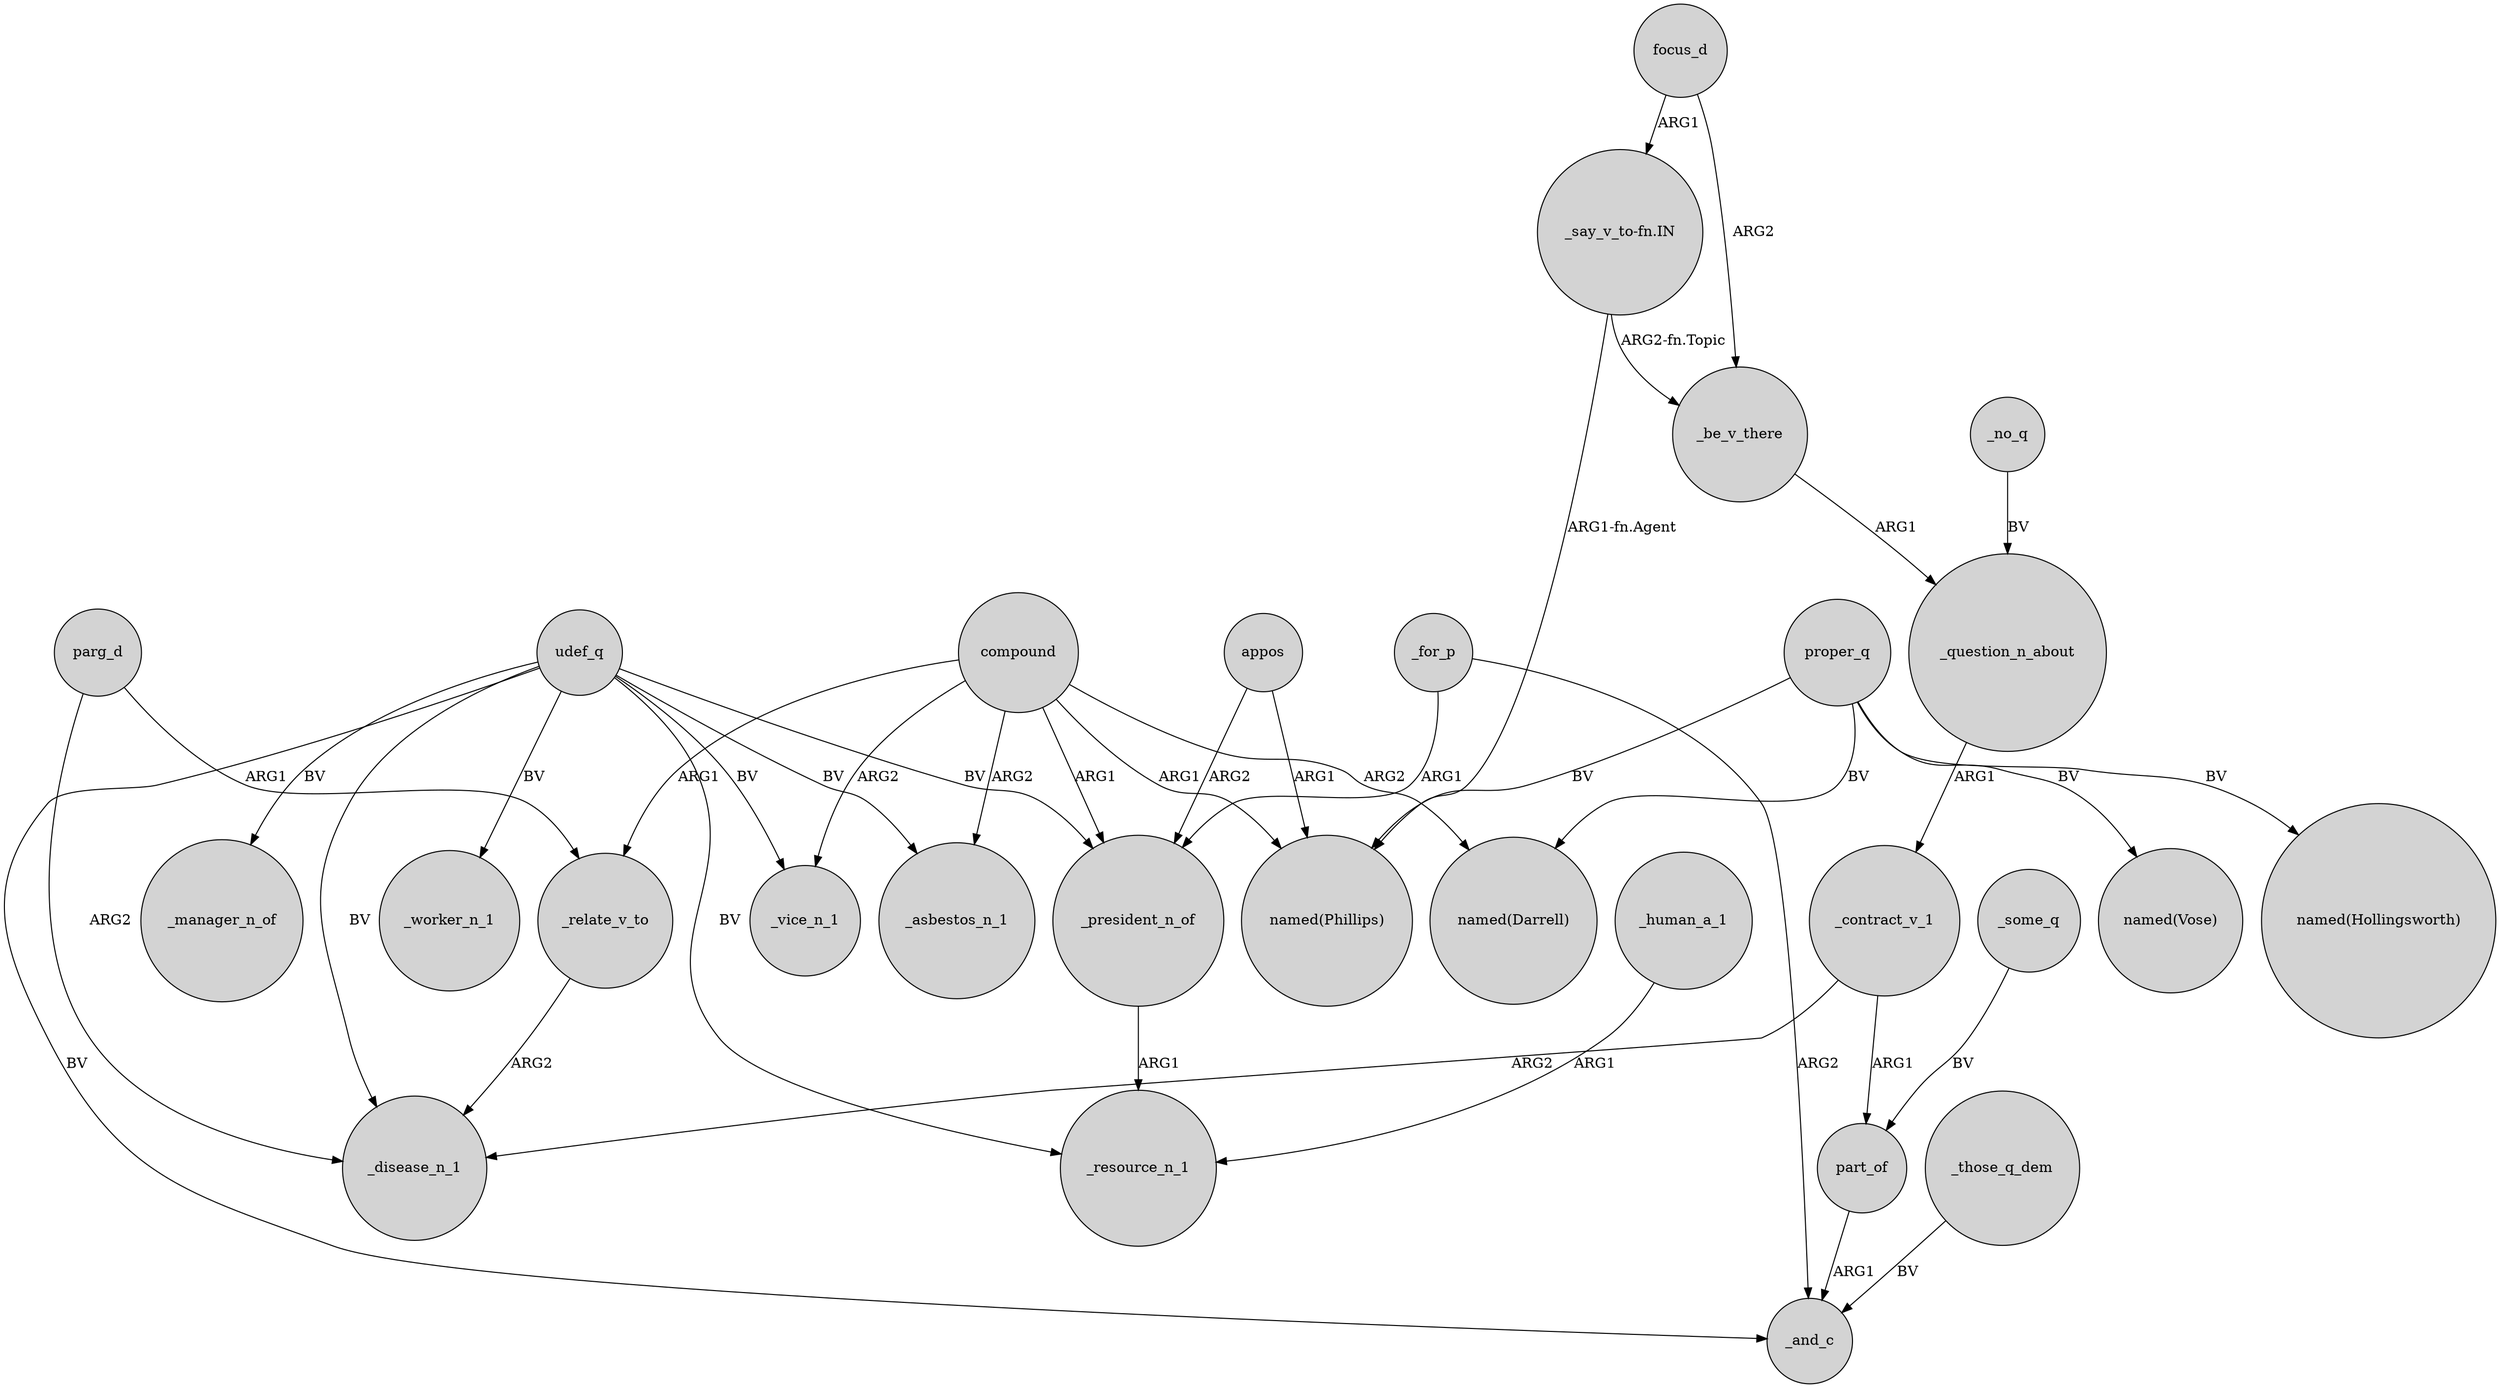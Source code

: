 digraph {
	node [shape=circle style=filled]
	parg_d -> _disease_n_1 [label=ARG2]
	compound -> _vice_n_1 [label=ARG2]
	_question_n_about -> _contract_v_1 [label=ARG1]
	"_say_v_to-fn.IN" -> "named(Phillips)" [label="ARG1-fn.Agent"]
	compound -> "named(Darrell)" [label=ARG2]
	parg_d -> _relate_v_to [label=ARG1]
	udef_q -> _worker_n_1 [label=BV]
	_no_q -> _question_n_about [label=BV]
	_for_p -> _and_c [label=ARG2]
	_human_a_1 -> _resource_n_1 [label=ARG1]
	compound -> "named(Phillips)" [label=ARG1]
	_be_v_there -> _question_n_about [label=ARG1]
	udef_q -> _vice_n_1 [label=BV]
	part_of -> _and_c [label=ARG1]
	_some_q -> part_of [label=BV]
	appos -> _president_n_of [label=ARG2]
	_those_q_dem -> _and_c [label=BV]
	udef_q -> _resource_n_1 [label=BV]
	appos -> "named(Phillips)" [label=ARG1]
	udef_q -> _president_n_of [label=BV]
	compound -> _president_n_of [label=ARG1]
	proper_q -> "named(Vose)" [label=BV]
	"_say_v_to-fn.IN" -> _be_v_there [label="ARG2-fn.Topic"]
	udef_q -> _asbestos_n_1 [label=BV]
	_relate_v_to -> _disease_n_1 [label=ARG2]
	proper_q -> "named(Hollingsworth)" [label=BV]
	udef_q -> _manager_n_of [label=BV]
	_president_n_of -> _resource_n_1 [label=ARG1]
	_contract_v_1 -> part_of [label=ARG1]
	compound -> _relate_v_to [label=ARG1]
	proper_q -> "named(Darrell)" [label=BV]
	_for_p -> _president_n_of [label=ARG1]
	_contract_v_1 -> _disease_n_1 [label=ARG2]
	udef_q -> _and_c [label=BV]
	compound -> _asbestos_n_1 [label=ARG2]
	proper_q -> "named(Phillips)" [label=BV]
	udef_q -> _disease_n_1 [label=BV]
	focus_d -> _be_v_there [label=ARG2]
	focus_d -> "_say_v_to-fn.IN" [label=ARG1]
}
